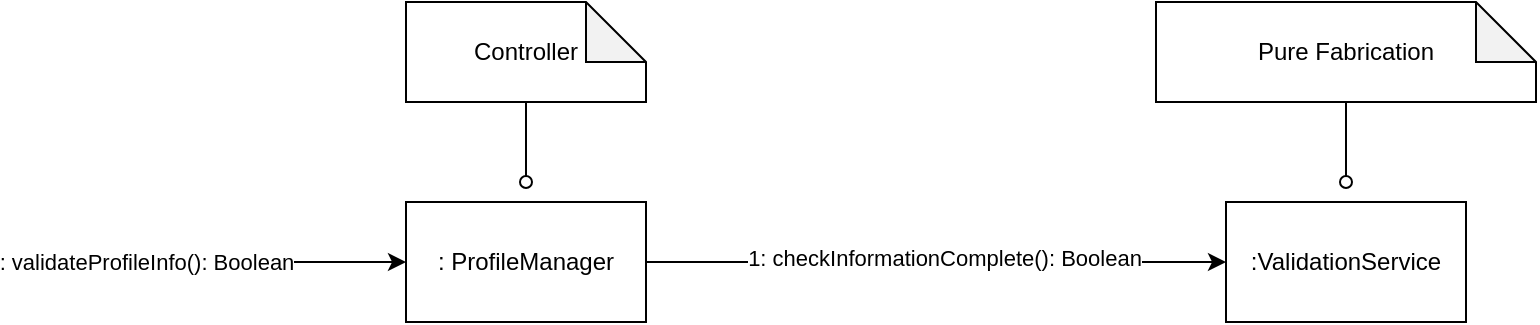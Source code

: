 <mxfile version="23.1.5" type="github">
  <diagram name="Page-1" id="e7e014a7-5840-1c2e-5031-d8a46d1fe8dd">
    <mxGraphModel dx="1434" dy="912" grid="1" gridSize="10" guides="1" tooltips="1" connect="1" arrows="1" fold="1" page="1" pageScale="1" pageWidth="1169" pageHeight="826" background="none" math="0" shadow="0">
      <root>
        <mxCell id="0" />
        <mxCell id="1" parent="0" />
        <mxCell id="S4X5wkgFhnKSy_tRCB5_-45" value="" style="edgeStyle=orthogonalEdgeStyle;rounded=0;orthogonalLoop=1;jettySize=auto;html=1;" edge="1" parent="1" source="S4X5wkgFhnKSy_tRCB5_-41" target="S4X5wkgFhnKSy_tRCB5_-44">
          <mxGeometry relative="1" as="geometry" />
        </mxCell>
        <mxCell id="S4X5wkgFhnKSy_tRCB5_-49" value="1: checkInformationComplete(): Boolean" style="edgeLabel;html=1;align=center;verticalAlign=middle;resizable=0;points=[];" vertex="1" connectable="0" parent="S4X5wkgFhnKSy_tRCB5_-45">
          <mxGeometry x="0.027" y="2" relative="1" as="geometry">
            <mxPoint as="offset" />
          </mxGeometry>
        </mxCell>
        <mxCell id="S4X5wkgFhnKSy_tRCB5_-48" style="edgeStyle=orthogonalEdgeStyle;rounded=0;orthogonalLoop=1;jettySize=auto;html=1;startArrow=classic;startFill=1;endArrow=none;endFill=0;" edge="1" parent="1" source="S4X5wkgFhnKSy_tRCB5_-41">
          <mxGeometry relative="1" as="geometry">
            <mxPoint x="110" y="180" as="targetPoint" />
          </mxGeometry>
        </mxCell>
        <mxCell id="S4X5wkgFhnKSy_tRCB5_-50" value=": validateProfileInfo(): Boolean" style="edgeLabel;html=1;align=center;verticalAlign=middle;resizable=0;points=[];" vertex="1" connectable="0" parent="S4X5wkgFhnKSy_tRCB5_-48">
          <mxGeometry x="-0.035" y="-2" relative="1" as="geometry">
            <mxPoint x="-67" y="2" as="offset" />
          </mxGeometry>
        </mxCell>
        <mxCell id="S4X5wkgFhnKSy_tRCB5_-41" value=": ProfileManager" style="rounded=0;whiteSpace=wrap;html=1;" vertex="1" parent="1">
          <mxGeometry x="240" y="150" width="120" height="60" as="geometry" />
        </mxCell>
        <mxCell id="S4X5wkgFhnKSy_tRCB5_-44" value=":ValidationService" style="whiteSpace=wrap;html=1;rounded=0;" vertex="1" parent="1">
          <mxGeometry x="650" y="150" width="120" height="60" as="geometry" />
        </mxCell>
        <mxCell id="S4X5wkgFhnKSy_tRCB5_-53" style="edgeStyle=orthogonalEdgeStyle;rounded=0;orthogonalLoop=1;jettySize=auto;html=1;endArrow=oval;endFill=0;" edge="1" parent="1" source="S4X5wkgFhnKSy_tRCB5_-51">
          <mxGeometry relative="1" as="geometry">
            <mxPoint x="300" y="140" as="targetPoint" />
          </mxGeometry>
        </mxCell>
        <mxCell id="S4X5wkgFhnKSy_tRCB5_-51" value="Controller" style="shape=note;whiteSpace=wrap;html=1;backgroundOutline=1;darkOpacity=0.05;" vertex="1" parent="1">
          <mxGeometry x="240" y="50" width="120" height="50" as="geometry" />
        </mxCell>
        <mxCell id="S4X5wkgFhnKSy_tRCB5_-54" style="edgeStyle=orthogonalEdgeStyle;rounded=0;orthogonalLoop=1;jettySize=auto;html=1;endArrow=oval;endFill=0;" edge="1" parent="1" source="S4X5wkgFhnKSy_tRCB5_-52">
          <mxGeometry relative="1" as="geometry">
            <mxPoint x="710" y="140" as="targetPoint" />
          </mxGeometry>
        </mxCell>
        <mxCell id="S4X5wkgFhnKSy_tRCB5_-52" value="Pure Fabrication" style="shape=note;whiteSpace=wrap;html=1;backgroundOutline=1;darkOpacity=0.05;" vertex="1" parent="1">
          <mxGeometry x="615" y="50" width="190" height="50" as="geometry" />
        </mxCell>
      </root>
    </mxGraphModel>
  </diagram>
</mxfile>
